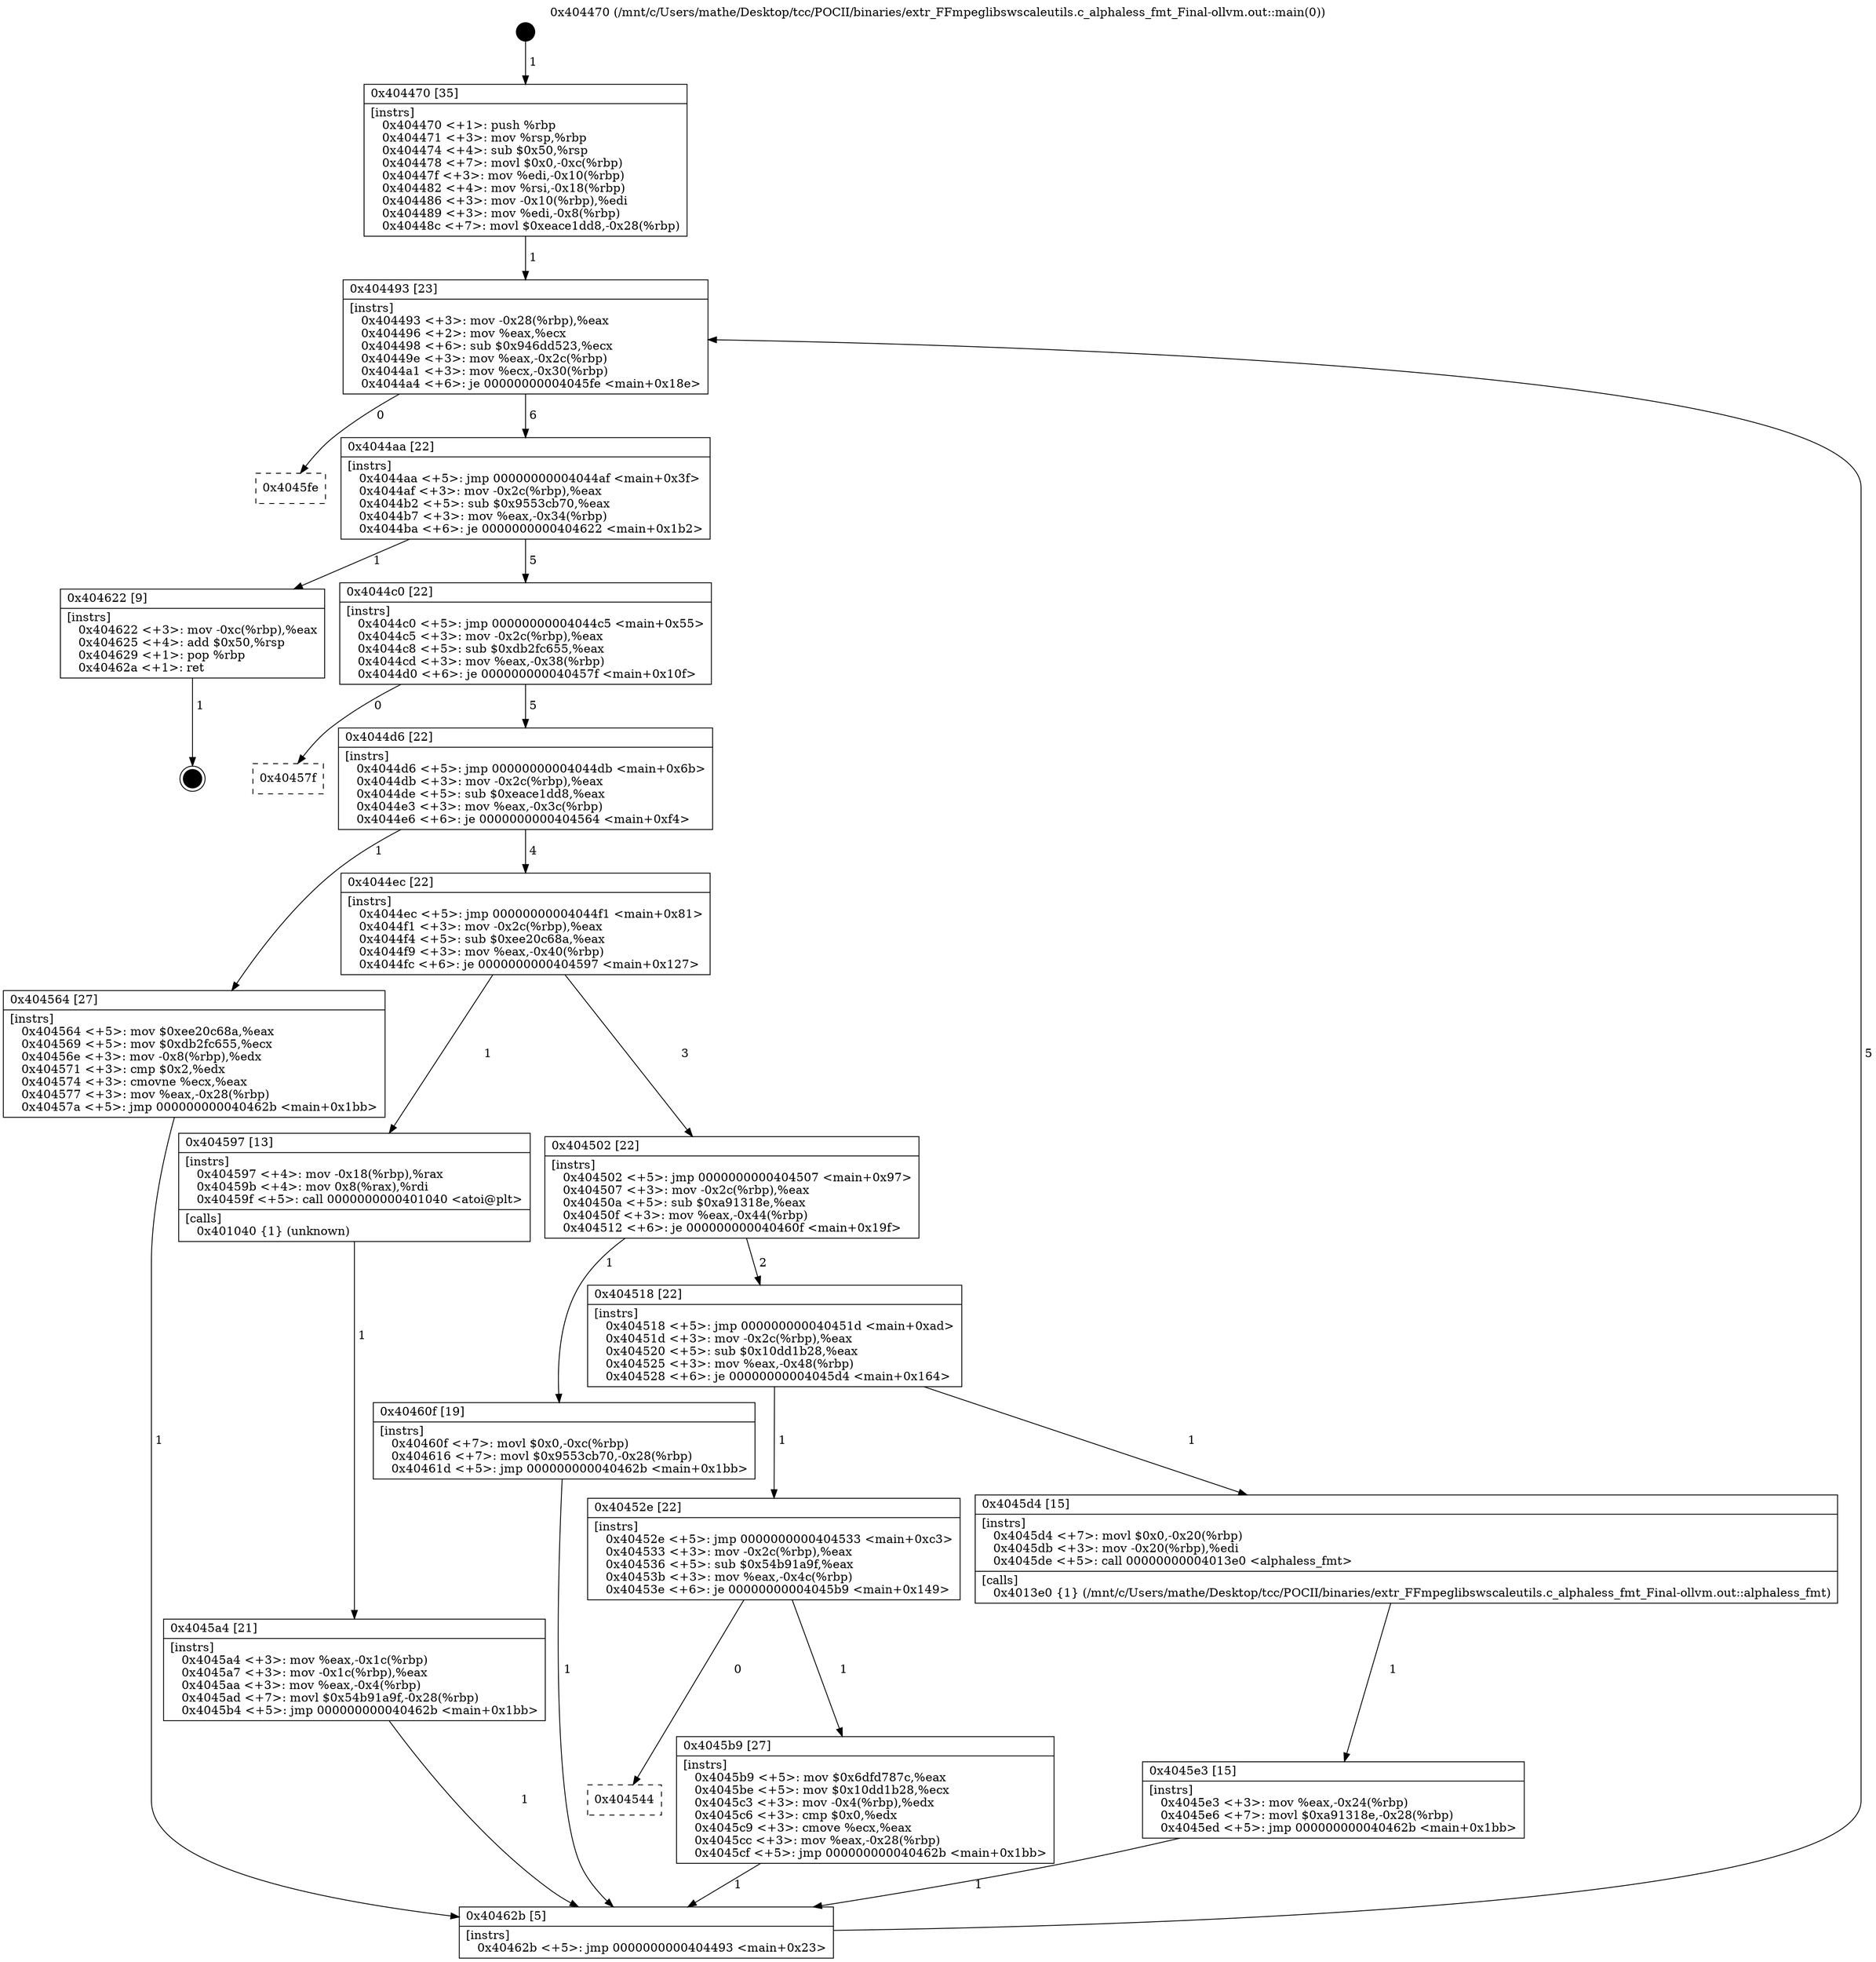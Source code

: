 digraph "0x404470" {
  label = "0x404470 (/mnt/c/Users/mathe/Desktop/tcc/POCII/binaries/extr_FFmpeglibswscaleutils.c_alphaless_fmt_Final-ollvm.out::main(0))"
  labelloc = "t"
  node[shape=record]

  Entry [label="",width=0.3,height=0.3,shape=circle,fillcolor=black,style=filled]
  "0x404493" [label="{
     0x404493 [23]\l
     | [instrs]\l
     &nbsp;&nbsp;0x404493 \<+3\>: mov -0x28(%rbp),%eax\l
     &nbsp;&nbsp;0x404496 \<+2\>: mov %eax,%ecx\l
     &nbsp;&nbsp;0x404498 \<+6\>: sub $0x946dd523,%ecx\l
     &nbsp;&nbsp;0x40449e \<+3\>: mov %eax,-0x2c(%rbp)\l
     &nbsp;&nbsp;0x4044a1 \<+3\>: mov %ecx,-0x30(%rbp)\l
     &nbsp;&nbsp;0x4044a4 \<+6\>: je 00000000004045fe \<main+0x18e\>\l
  }"]
  "0x4045fe" [label="{
     0x4045fe\l
  }", style=dashed]
  "0x4044aa" [label="{
     0x4044aa [22]\l
     | [instrs]\l
     &nbsp;&nbsp;0x4044aa \<+5\>: jmp 00000000004044af \<main+0x3f\>\l
     &nbsp;&nbsp;0x4044af \<+3\>: mov -0x2c(%rbp),%eax\l
     &nbsp;&nbsp;0x4044b2 \<+5\>: sub $0x9553cb70,%eax\l
     &nbsp;&nbsp;0x4044b7 \<+3\>: mov %eax,-0x34(%rbp)\l
     &nbsp;&nbsp;0x4044ba \<+6\>: je 0000000000404622 \<main+0x1b2\>\l
  }"]
  Exit [label="",width=0.3,height=0.3,shape=circle,fillcolor=black,style=filled,peripheries=2]
  "0x404622" [label="{
     0x404622 [9]\l
     | [instrs]\l
     &nbsp;&nbsp;0x404622 \<+3\>: mov -0xc(%rbp),%eax\l
     &nbsp;&nbsp;0x404625 \<+4\>: add $0x50,%rsp\l
     &nbsp;&nbsp;0x404629 \<+1\>: pop %rbp\l
     &nbsp;&nbsp;0x40462a \<+1\>: ret\l
  }"]
  "0x4044c0" [label="{
     0x4044c0 [22]\l
     | [instrs]\l
     &nbsp;&nbsp;0x4044c0 \<+5\>: jmp 00000000004044c5 \<main+0x55\>\l
     &nbsp;&nbsp;0x4044c5 \<+3\>: mov -0x2c(%rbp),%eax\l
     &nbsp;&nbsp;0x4044c8 \<+5\>: sub $0xdb2fc655,%eax\l
     &nbsp;&nbsp;0x4044cd \<+3\>: mov %eax,-0x38(%rbp)\l
     &nbsp;&nbsp;0x4044d0 \<+6\>: je 000000000040457f \<main+0x10f\>\l
  }"]
  "0x4045e3" [label="{
     0x4045e3 [15]\l
     | [instrs]\l
     &nbsp;&nbsp;0x4045e3 \<+3\>: mov %eax,-0x24(%rbp)\l
     &nbsp;&nbsp;0x4045e6 \<+7\>: movl $0xa91318e,-0x28(%rbp)\l
     &nbsp;&nbsp;0x4045ed \<+5\>: jmp 000000000040462b \<main+0x1bb\>\l
  }"]
  "0x40457f" [label="{
     0x40457f\l
  }", style=dashed]
  "0x4044d6" [label="{
     0x4044d6 [22]\l
     | [instrs]\l
     &nbsp;&nbsp;0x4044d6 \<+5\>: jmp 00000000004044db \<main+0x6b\>\l
     &nbsp;&nbsp;0x4044db \<+3\>: mov -0x2c(%rbp),%eax\l
     &nbsp;&nbsp;0x4044de \<+5\>: sub $0xeace1dd8,%eax\l
     &nbsp;&nbsp;0x4044e3 \<+3\>: mov %eax,-0x3c(%rbp)\l
     &nbsp;&nbsp;0x4044e6 \<+6\>: je 0000000000404564 \<main+0xf4\>\l
  }"]
  "0x404544" [label="{
     0x404544\l
  }", style=dashed]
  "0x404564" [label="{
     0x404564 [27]\l
     | [instrs]\l
     &nbsp;&nbsp;0x404564 \<+5\>: mov $0xee20c68a,%eax\l
     &nbsp;&nbsp;0x404569 \<+5\>: mov $0xdb2fc655,%ecx\l
     &nbsp;&nbsp;0x40456e \<+3\>: mov -0x8(%rbp),%edx\l
     &nbsp;&nbsp;0x404571 \<+3\>: cmp $0x2,%edx\l
     &nbsp;&nbsp;0x404574 \<+3\>: cmovne %ecx,%eax\l
     &nbsp;&nbsp;0x404577 \<+3\>: mov %eax,-0x28(%rbp)\l
     &nbsp;&nbsp;0x40457a \<+5\>: jmp 000000000040462b \<main+0x1bb\>\l
  }"]
  "0x4044ec" [label="{
     0x4044ec [22]\l
     | [instrs]\l
     &nbsp;&nbsp;0x4044ec \<+5\>: jmp 00000000004044f1 \<main+0x81\>\l
     &nbsp;&nbsp;0x4044f1 \<+3\>: mov -0x2c(%rbp),%eax\l
     &nbsp;&nbsp;0x4044f4 \<+5\>: sub $0xee20c68a,%eax\l
     &nbsp;&nbsp;0x4044f9 \<+3\>: mov %eax,-0x40(%rbp)\l
     &nbsp;&nbsp;0x4044fc \<+6\>: je 0000000000404597 \<main+0x127\>\l
  }"]
  "0x40462b" [label="{
     0x40462b [5]\l
     | [instrs]\l
     &nbsp;&nbsp;0x40462b \<+5\>: jmp 0000000000404493 \<main+0x23\>\l
  }"]
  "0x404470" [label="{
     0x404470 [35]\l
     | [instrs]\l
     &nbsp;&nbsp;0x404470 \<+1\>: push %rbp\l
     &nbsp;&nbsp;0x404471 \<+3\>: mov %rsp,%rbp\l
     &nbsp;&nbsp;0x404474 \<+4\>: sub $0x50,%rsp\l
     &nbsp;&nbsp;0x404478 \<+7\>: movl $0x0,-0xc(%rbp)\l
     &nbsp;&nbsp;0x40447f \<+3\>: mov %edi,-0x10(%rbp)\l
     &nbsp;&nbsp;0x404482 \<+4\>: mov %rsi,-0x18(%rbp)\l
     &nbsp;&nbsp;0x404486 \<+3\>: mov -0x10(%rbp),%edi\l
     &nbsp;&nbsp;0x404489 \<+3\>: mov %edi,-0x8(%rbp)\l
     &nbsp;&nbsp;0x40448c \<+7\>: movl $0xeace1dd8,-0x28(%rbp)\l
  }"]
  "0x4045b9" [label="{
     0x4045b9 [27]\l
     | [instrs]\l
     &nbsp;&nbsp;0x4045b9 \<+5\>: mov $0x6dfd787c,%eax\l
     &nbsp;&nbsp;0x4045be \<+5\>: mov $0x10dd1b28,%ecx\l
     &nbsp;&nbsp;0x4045c3 \<+3\>: mov -0x4(%rbp),%edx\l
     &nbsp;&nbsp;0x4045c6 \<+3\>: cmp $0x0,%edx\l
     &nbsp;&nbsp;0x4045c9 \<+3\>: cmove %ecx,%eax\l
     &nbsp;&nbsp;0x4045cc \<+3\>: mov %eax,-0x28(%rbp)\l
     &nbsp;&nbsp;0x4045cf \<+5\>: jmp 000000000040462b \<main+0x1bb\>\l
  }"]
  "0x404597" [label="{
     0x404597 [13]\l
     | [instrs]\l
     &nbsp;&nbsp;0x404597 \<+4\>: mov -0x18(%rbp),%rax\l
     &nbsp;&nbsp;0x40459b \<+4\>: mov 0x8(%rax),%rdi\l
     &nbsp;&nbsp;0x40459f \<+5\>: call 0000000000401040 \<atoi@plt\>\l
     | [calls]\l
     &nbsp;&nbsp;0x401040 \{1\} (unknown)\l
  }"]
  "0x404502" [label="{
     0x404502 [22]\l
     | [instrs]\l
     &nbsp;&nbsp;0x404502 \<+5\>: jmp 0000000000404507 \<main+0x97\>\l
     &nbsp;&nbsp;0x404507 \<+3\>: mov -0x2c(%rbp),%eax\l
     &nbsp;&nbsp;0x40450a \<+5\>: sub $0xa91318e,%eax\l
     &nbsp;&nbsp;0x40450f \<+3\>: mov %eax,-0x44(%rbp)\l
     &nbsp;&nbsp;0x404512 \<+6\>: je 000000000040460f \<main+0x19f\>\l
  }"]
  "0x4045a4" [label="{
     0x4045a4 [21]\l
     | [instrs]\l
     &nbsp;&nbsp;0x4045a4 \<+3\>: mov %eax,-0x1c(%rbp)\l
     &nbsp;&nbsp;0x4045a7 \<+3\>: mov -0x1c(%rbp),%eax\l
     &nbsp;&nbsp;0x4045aa \<+3\>: mov %eax,-0x4(%rbp)\l
     &nbsp;&nbsp;0x4045ad \<+7\>: movl $0x54b91a9f,-0x28(%rbp)\l
     &nbsp;&nbsp;0x4045b4 \<+5\>: jmp 000000000040462b \<main+0x1bb\>\l
  }"]
  "0x40452e" [label="{
     0x40452e [22]\l
     | [instrs]\l
     &nbsp;&nbsp;0x40452e \<+5\>: jmp 0000000000404533 \<main+0xc3\>\l
     &nbsp;&nbsp;0x404533 \<+3\>: mov -0x2c(%rbp),%eax\l
     &nbsp;&nbsp;0x404536 \<+5\>: sub $0x54b91a9f,%eax\l
     &nbsp;&nbsp;0x40453b \<+3\>: mov %eax,-0x4c(%rbp)\l
     &nbsp;&nbsp;0x40453e \<+6\>: je 00000000004045b9 \<main+0x149\>\l
  }"]
  "0x40460f" [label="{
     0x40460f [19]\l
     | [instrs]\l
     &nbsp;&nbsp;0x40460f \<+7\>: movl $0x0,-0xc(%rbp)\l
     &nbsp;&nbsp;0x404616 \<+7\>: movl $0x9553cb70,-0x28(%rbp)\l
     &nbsp;&nbsp;0x40461d \<+5\>: jmp 000000000040462b \<main+0x1bb\>\l
  }"]
  "0x404518" [label="{
     0x404518 [22]\l
     | [instrs]\l
     &nbsp;&nbsp;0x404518 \<+5\>: jmp 000000000040451d \<main+0xad\>\l
     &nbsp;&nbsp;0x40451d \<+3\>: mov -0x2c(%rbp),%eax\l
     &nbsp;&nbsp;0x404520 \<+5\>: sub $0x10dd1b28,%eax\l
     &nbsp;&nbsp;0x404525 \<+3\>: mov %eax,-0x48(%rbp)\l
     &nbsp;&nbsp;0x404528 \<+6\>: je 00000000004045d4 \<main+0x164\>\l
  }"]
  "0x4045d4" [label="{
     0x4045d4 [15]\l
     | [instrs]\l
     &nbsp;&nbsp;0x4045d4 \<+7\>: movl $0x0,-0x20(%rbp)\l
     &nbsp;&nbsp;0x4045db \<+3\>: mov -0x20(%rbp),%edi\l
     &nbsp;&nbsp;0x4045de \<+5\>: call 00000000004013e0 \<alphaless_fmt\>\l
     | [calls]\l
     &nbsp;&nbsp;0x4013e0 \{1\} (/mnt/c/Users/mathe/Desktop/tcc/POCII/binaries/extr_FFmpeglibswscaleutils.c_alphaless_fmt_Final-ollvm.out::alphaless_fmt)\l
  }"]
  Entry -> "0x404470" [label=" 1"]
  "0x404493" -> "0x4045fe" [label=" 0"]
  "0x404493" -> "0x4044aa" [label=" 6"]
  "0x404622" -> Exit [label=" 1"]
  "0x4044aa" -> "0x404622" [label=" 1"]
  "0x4044aa" -> "0x4044c0" [label=" 5"]
  "0x40460f" -> "0x40462b" [label=" 1"]
  "0x4044c0" -> "0x40457f" [label=" 0"]
  "0x4044c0" -> "0x4044d6" [label=" 5"]
  "0x4045e3" -> "0x40462b" [label=" 1"]
  "0x4044d6" -> "0x404564" [label=" 1"]
  "0x4044d6" -> "0x4044ec" [label=" 4"]
  "0x404564" -> "0x40462b" [label=" 1"]
  "0x404470" -> "0x404493" [label=" 1"]
  "0x40462b" -> "0x404493" [label=" 5"]
  "0x4045d4" -> "0x4045e3" [label=" 1"]
  "0x4044ec" -> "0x404597" [label=" 1"]
  "0x4044ec" -> "0x404502" [label=" 3"]
  "0x404597" -> "0x4045a4" [label=" 1"]
  "0x4045a4" -> "0x40462b" [label=" 1"]
  "0x4045b9" -> "0x40462b" [label=" 1"]
  "0x404502" -> "0x40460f" [label=" 1"]
  "0x404502" -> "0x404518" [label=" 2"]
  "0x40452e" -> "0x4045b9" [label=" 1"]
  "0x404518" -> "0x4045d4" [label=" 1"]
  "0x404518" -> "0x40452e" [label=" 1"]
  "0x40452e" -> "0x404544" [label=" 0"]
}
